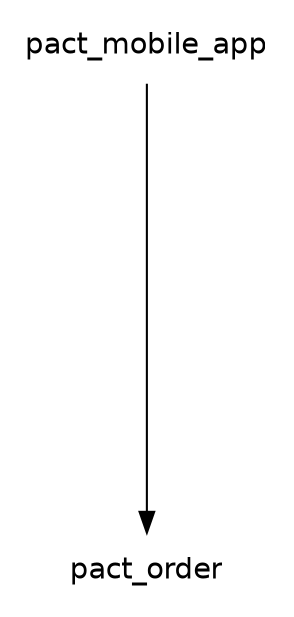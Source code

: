 digraph { ranksep=3; ratio=auto; overlap=false; node [  shape = plaintext, fontname = Helvetica ];
pact_mobile_app->pact_order
}
